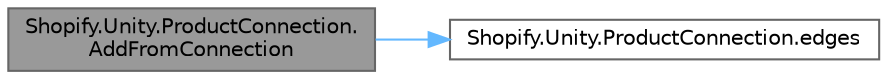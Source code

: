 digraph "Shopify.Unity.ProductConnection.AddFromConnection"
{
 // LATEX_PDF_SIZE
  bgcolor="transparent";
  edge [fontname=Helvetica,fontsize=10,labelfontname=Helvetica,labelfontsize=10];
  node [fontname=Helvetica,fontsize=10,shape=box,height=0.2,width=0.4];
  rankdir="LR";
  Node1 [id="Node000001",label="Shopify.Unity.ProductConnection.\lAddFromConnection",height=0.2,width=0.4,color="gray40", fillcolor="grey60", style="filled", fontcolor="black",tooltip="This is a utility function that allows you to append newly queried data from a connection into this o..."];
  Node1 -> Node2 [id="edge1_Node000001_Node000002",color="steelblue1",style="solid",tooltip=" "];
  Node2 [id="Node000002",label="Shopify.Unity.ProductConnection.edges",height=0.2,width=0.4,color="grey40", fillcolor="white", style="filled",URL="$class_shopify_1_1_unity_1_1_product_connection.html#a8298938f4e0c63bb4c79c3e38484f0f6",tooltip="A list of edges."];
}
